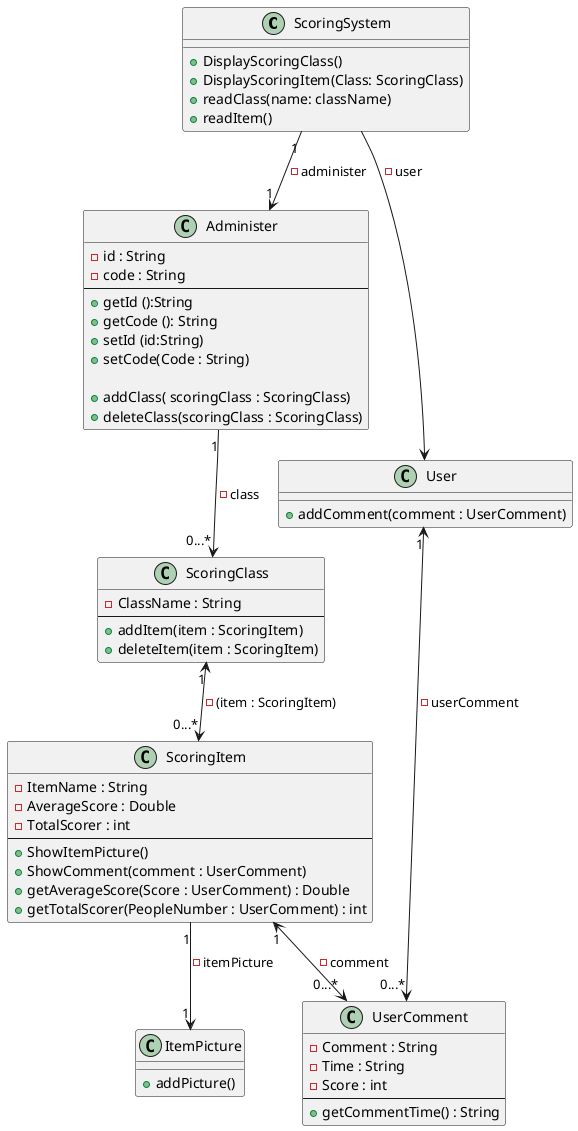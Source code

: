 @startuml
'https://plantuml.com/class-diagram

class ScoringSystem
{
+ DisplayScoringClass()
+ DisplayScoringItem(Class: ScoringClass)
+ readClass(name: className)
+ readItem()
}
class Administer
{
- id : String
- code : String
--
+ getId ():String
+ getCode (): String
+ setId (id:String)
+ setCode(Code : String)

+ addClass( scoringClass : ScoringClass)
+ deleteClass(scoringClass : ScoringClass)
}

class ScoringClass
{
- ClassName : String
--
+ addItem(item : ScoringItem)
+ deleteItem(item : ScoringItem)
}
class ScoringItem
{
- ItemName : String
- AverageScore : Double
- TotalScorer : int
--
+ ShowItemPicture()
+ ShowComment(comment : UserComment)
+ getAverageScore(Score : UserComment) : Double
+ getTotalScorer(PeopleNumber : UserComment) : int
}
class ItemPicture
{
+ addPicture()
}


class User
{
+ addComment(comment : UserComment)
}
class UserComment
{
- Comment : String
- Time : String
- Score : int
--
+ getCommentTime() : String
}

ScoringSystem "1" --> "1" Administer : -administer
ScoringClass "1" <--> "0...*" ScoringItem : -(item : ScoringItem)
Administer "1" --> "0...*" ScoringClass : -class

ScoringSystem --> User : -user
User "1" <-->  "0...*" UserComment : -userComment

ScoringItem "1" <--> "0...*" UserComment : -comment
ScoringItem "1" --> "1" ItemPicture : -itemPicture

@enduml